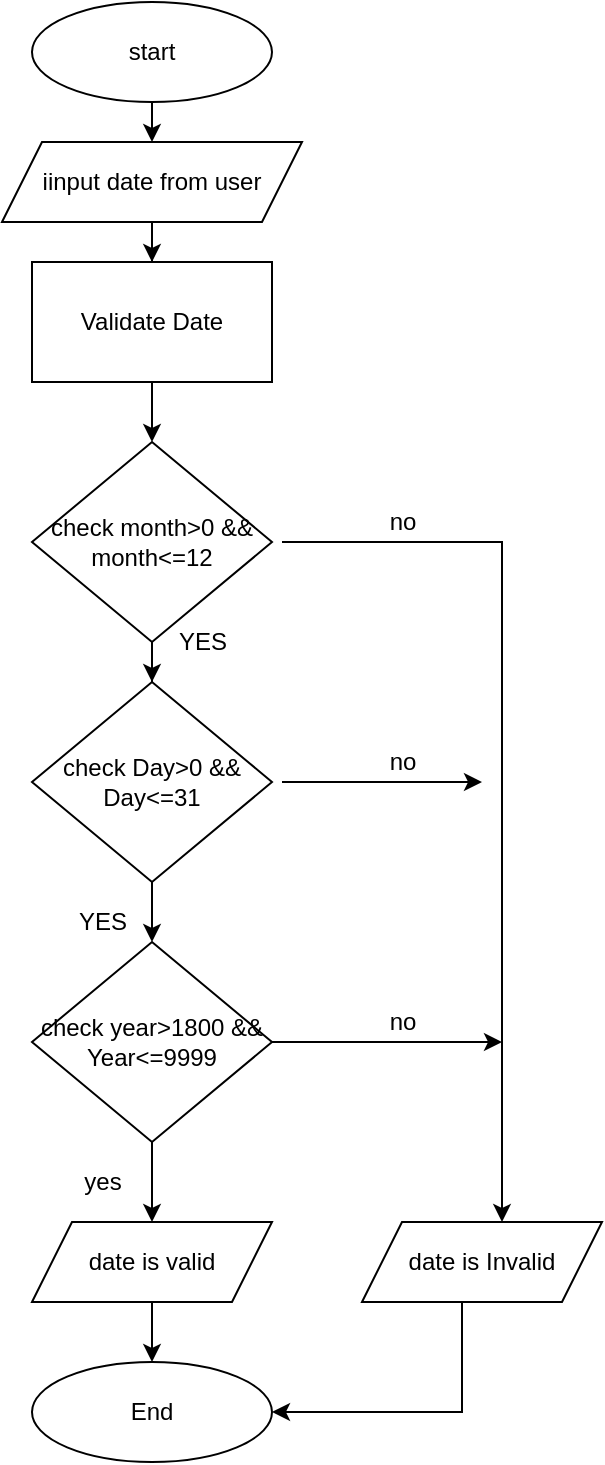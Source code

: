 <mxfile>
    <diagram id="NZteQ1Kzc_gQBmL7olxc" name="Page-1">
        <mxGraphModel dx="730" dy="424" grid="1" gridSize="10" guides="1" tooltips="1" connect="1" arrows="1" fold="1" page="1" pageScale="1" pageWidth="850" pageHeight="1100" background="none" math="0" shadow="0">
            <root>
                <mxCell id="0"/>
                <mxCell id="1" parent="0"/>
                <mxCell id="GKjJ0w9TVUlws5NCG4qK-1" value="start" style="ellipse;whiteSpace=wrap;html=1;" parent="1" vertex="1">
                    <mxGeometry x="365" y="30" width="120" height="50" as="geometry"/>
                </mxCell>
                <mxCell id="GKjJ0w9TVUlws5NCG4qK-2" value="End" style="ellipse;whiteSpace=wrap;html=1;" parent="1" vertex="1">
                    <mxGeometry x="365" y="710" width="120" height="50" as="geometry"/>
                </mxCell>
                <mxCell id="GKjJ0w9TVUlws5NCG4qK-7" value="" style="edgeStyle=orthogonalEdgeStyle;rounded=0;orthogonalLoop=1;jettySize=auto;html=1;" parent="1" source="GKjJ0w9TVUlws5NCG4qK-3" target="GKjJ0w9TVUlws5NCG4qK-6" edge="1">
                    <mxGeometry relative="1" as="geometry"/>
                </mxCell>
                <mxCell id="GKjJ0w9TVUlws5NCG4qK-3" value="iinput date from user" style="shape=parallelogram;perimeter=parallelogramPerimeter;whiteSpace=wrap;html=1;fixedSize=1;" parent="1" vertex="1">
                    <mxGeometry x="350" y="100" width="150" height="40" as="geometry"/>
                </mxCell>
                <mxCell id="GKjJ0w9TVUlws5NCG4qK-4" value="" style="endArrow=classic;html=1;rounded=0;entryX=0.5;entryY=0;entryDx=0;entryDy=0;exitX=0.5;exitY=1;exitDx=0;exitDy=0;" parent="1" source="GKjJ0w9TVUlws5NCG4qK-1" target="GKjJ0w9TVUlws5NCG4qK-3" edge="1">
                    <mxGeometry width="50" height="50" relative="1" as="geometry">
                        <mxPoint x="400" y="270" as="sourcePoint"/>
                        <mxPoint x="450" y="220" as="targetPoint"/>
                    </mxGeometry>
                </mxCell>
                <mxCell id="GKjJ0w9TVUlws5NCG4qK-10" value="" style="edgeStyle=orthogonalEdgeStyle;rounded=0;orthogonalLoop=1;jettySize=auto;html=1;" parent="1" source="GKjJ0w9TVUlws5NCG4qK-5" target="GKjJ0w9TVUlws5NCG4qK-9" edge="1">
                    <mxGeometry relative="1" as="geometry"/>
                </mxCell>
                <mxCell id="GKjJ0w9TVUlws5NCG4qK-5" value="check month&amp;gt;0 &amp;amp;&amp;amp; month&amp;lt;=12" style="rhombus;whiteSpace=wrap;html=1;" parent="1" vertex="1">
                    <mxGeometry x="365" y="250" width="120" height="100" as="geometry"/>
                </mxCell>
                <mxCell id="GKjJ0w9TVUlws5NCG4qK-17" value="" style="edgeStyle=orthogonalEdgeStyle;rounded=0;orthogonalLoop=1;jettySize=auto;html=1;" parent="1" source="GKjJ0w9TVUlws5NCG4qK-6" target="GKjJ0w9TVUlws5NCG4qK-5" edge="1">
                    <mxGeometry relative="1" as="geometry"/>
                </mxCell>
                <mxCell id="GKjJ0w9TVUlws5NCG4qK-6" value="Validate Date" style="whiteSpace=wrap;html=1;" parent="1" vertex="1">
                    <mxGeometry x="365" y="160" width="120" height="60" as="geometry"/>
                </mxCell>
                <mxCell id="GKjJ0w9TVUlws5NCG4qK-12" value="" style="edgeStyle=orthogonalEdgeStyle;rounded=0;orthogonalLoop=1;jettySize=auto;html=1;" parent="1" source="GKjJ0w9TVUlws5NCG4qK-9" target="GKjJ0w9TVUlws5NCG4qK-11" edge="1">
                    <mxGeometry relative="1" as="geometry"/>
                </mxCell>
                <mxCell id="GKjJ0w9TVUlws5NCG4qK-9" value="check Day&amp;gt;0 &amp;amp;&amp;amp; Day&amp;lt;=31" style="rhombus;whiteSpace=wrap;html=1;" parent="1" vertex="1">
                    <mxGeometry x="365" y="370" width="120" height="100" as="geometry"/>
                </mxCell>
                <mxCell id="GKjJ0w9TVUlws5NCG4qK-15" value="" style="edgeStyle=orthogonalEdgeStyle;rounded=0;orthogonalLoop=1;jettySize=auto;html=1;" parent="1" source="GKjJ0w9TVUlws5NCG4qK-11" target="GKjJ0w9TVUlws5NCG4qK-14" edge="1">
                    <mxGeometry relative="1" as="geometry"/>
                </mxCell>
                <mxCell id="GKjJ0w9TVUlws5NCG4qK-11" value="check year&amp;gt;1800 &amp;amp;&amp;amp; Year&amp;lt;=9999" style="rhombus;whiteSpace=wrap;html=1;" parent="1" vertex="1">
                    <mxGeometry x="365" y="500" width="120" height="100" as="geometry"/>
                </mxCell>
                <mxCell id="GKjJ0w9TVUlws5NCG4qK-16" value="" style="edgeStyle=orthogonalEdgeStyle;rounded=0;orthogonalLoop=1;jettySize=auto;html=1;" parent="1" source="GKjJ0w9TVUlws5NCG4qK-14" target="GKjJ0w9TVUlws5NCG4qK-2" edge="1">
                    <mxGeometry relative="1" as="geometry"/>
                </mxCell>
                <mxCell id="GKjJ0w9TVUlws5NCG4qK-14" value="date is valid" style="shape=parallelogram;perimeter=parallelogramPerimeter;whiteSpace=wrap;html=1;fixedSize=1;" parent="1" vertex="1">
                    <mxGeometry x="365" y="640" width="120" height="40" as="geometry"/>
                </mxCell>
                <mxCell id="GKjJ0w9TVUlws5NCG4qK-18" value="" style="endArrow=classic;html=1;rounded=0;" parent="1" edge="1">
                    <mxGeometry width="50" height="50" relative="1" as="geometry">
                        <mxPoint x="490" y="300" as="sourcePoint"/>
                        <mxPoint x="600" y="640" as="targetPoint"/>
                        <Array as="points">
                            <mxPoint x="600" y="300"/>
                            <mxPoint x="600" y="570"/>
                        </Array>
                    </mxGeometry>
                </mxCell>
                <mxCell id="GKjJ0w9TVUlws5NCG4qK-21" value="" style="edgeStyle=orthogonalEdgeStyle;rounded=0;orthogonalLoop=1;jettySize=auto;html=1;entryX=1;entryY=0.5;entryDx=0;entryDy=0;" parent="1" source="GKjJ0w9TVUlws5NCG4qK-19" target="GKjJ0w9TVUlws5NCG4qK-2" edge="1">
                    <mxGeometry relative="1" as="geometry">
                        <mxPoint x="590" y="750" as="targetPoint"/>
                        <Array as="points">
                            <mxPoint x="580" y="735"/>
                        </Array>
                    </mxGeometry>
                </mxCell>
                <mxCell id="GKjJ0w9TVUlws5NCG4qK-19" value="date is Invalid" style="shape=parallelogram;perimeter=parallelogramPerimeter;whiteSpace=wrap;html=1;fixedSize=1;" parent="1" vertex="1">
                    <mxGeometry x="530" y="640" width="120" height="40" as="geometry"/>
                </mxCell>
                <mxCell id="GKjJ0w9TVUlws5NCG4qK-22" value="" style="endArrow=classic;html=1;rounded=0;" parent="1" edge="1">
                    <mxGeometry width="50" height="50" relative="1" as="geometry">
                        <mxPoint x="490" y="420" as="sourcePoint"/>
                        <mxPoint x="590" y="420" as="targetPoint"/>
                    </mxGeometry>
                </mxCell>
                <mxCell id="GKjJ0w9TVUlws5NCG4qK-23" value="" style="endArrow=classic;html=1;rounded=0;exitX=1;exitY=0.5;exitDx=0;exitDy=0;" parent="1" source="GKjJ0w9TVUlws5NCG4qK-11" edge="1">
                    <mxGeometry width="50" height="50" relative="1" as="geometry">
                        <mxPoint x="500" y="430" as="sourcePoint"/>
                        <mxPoint x="600" y="550" as="targetPoint"/>
                        <Array as="points">
                            <mxPoint x="550" y="550"/>
                        </Array>
                    </mxGeometry>
                </mxCell>
                <mxCell id="GKjJ0w9TVUlws5NCG4qK-24" value="YES" style="text;html=1;align=center;verticalAlign=middle;resizable=0;points=[];autosize=1;strokeColor=none;fillColor=none;" parent="1" vertex="1">
                    <mxGeometry x="430" y="340" width="40" height="20" as="geometry"/>
                </mxCell>
                <mxCell id="GKjJ0w9TVUlws5NCG4qK-25" value="YES" style="text;html=1;align=center;verticalAlign=middle;resizable=0;points=[];autosize=1;strokeColor=none;fillColor=none;" parent="1" vertex="1">
                    <mxGeometry x="380" y="480" width="40" height="20" as="geometry"/>
                </mxCell>
                <mxCell id="GKjJ0w9TVUlws5NCG4qK-26" value="yes" style="text;html=1;align=center;verticalAlign=middle;resizable=0;points=[];autosize=1;strokeColor=none;fillColor=none;" parent="1" vertex="1">
                    <mxGeometry x="385" y="610" width="30" height="20" as="geometry"/>
                </mxCell>
                <mxCell id="GKjJ0w9TVUlws5NCG4qK-27" value="no" style="text;html=1;align=center;verticalAlign=middle;resizable=0;points=[];autosize=1;strokeColor=none;fillColor=none;" parent="1" vertex="1">
                    <mxGeometry x="535" y="280" width="30" height="20" as="geometry"/>
                </mxCell>
                <mxCell id="GKjJ0w9TVUlws5NCG4qK-28" value="no" style="text;html=1;align=center;verticalAlign=middle;resizable=0;points=[];autosize=1;strokeColor=none;fillColor=none;" parent="1" vertex="1">
                    <mxGeometry x="535" y="400" width="30" height="20" as="geometry"/>
                </mxCell>
                <mxCell id="GKjJ0w9TVUlws5NCG4qK-29" value="no" style="text;html=1;align=center;verticalAlign=middle;resizable=0;points=[];autosize=1;strokeColor=none;fillColor=none;" parent="1" vertex="1">
                    <mxGeometry x="535" y="530" width="30" height="20" as="geometry"/>
                </mxCell>
            </root>
        </mxGraphModel>
    </diagram>
</mxfile>